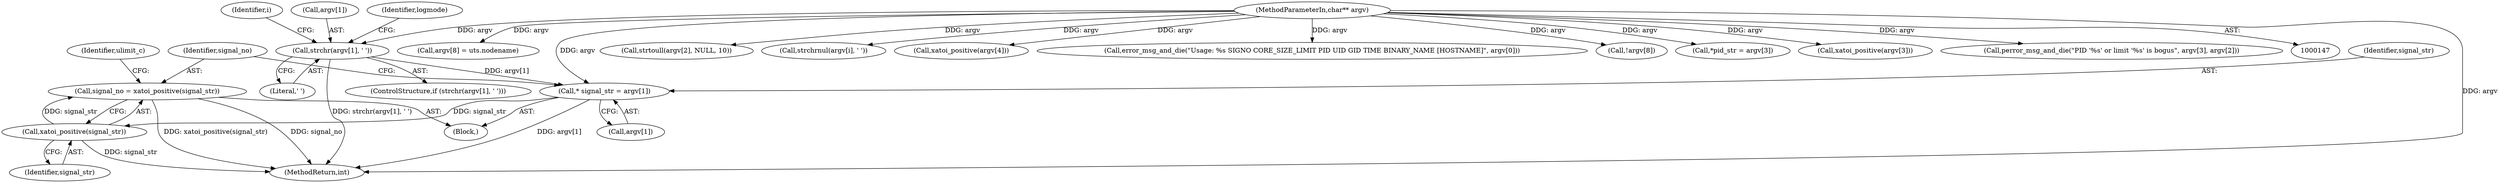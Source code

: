digraph "0_abrt_8939398b82006ba1fec4ed491339fc075f43fc7c_1@API" {
"1000268" [label="(Call,signal_no = xatoi_positive(signal_str))"];
"1000270" [label="(Call,xatoi_positive(signal_str))"];
"1000262" [label="(Call,* signal_str = argv[1])"];
"1000182" [label="(Call,strchr(argv[1], ' '))"];
"1000149" [label="(MethodParameterIn,char** argv)"];
"1000359" [label="(Call,argv[8] = uts.nodename)"];
"1000191" [label="(Identifier,i)"];
"1000275" [label="(Call,strtoull(argv[2], NULL, 10))"];
"1000149" [label="(MethodParameterIn,char** argv)"];
"1000183" [label="(Call,argv[1])"];
"1000270" [label="(Call,xatoi_positive(signal_str))"];
"1000262" [label="(Call,* signal_str = argv[1])"];
"1000201" [label="(Call,strchrnul(argv[i], ' '))"];
"1000315" [label="(Call,xatoi_positive(argv[4]))"];
"1001228" [label="(MethodReturn,int)"];
"1000182" [label="(Call,strchr(argv[1], ' '))"];
"1000274" [label="(Identifier,ulimit_c)"];
"1000176" [label="(Call,error_msg_and_die(\"Usage: %s SIGNO CORE_SIZE_LIMIT PID UID GID TIME BINARY_NAME [HOSTNAME]\", argv[0]))"];
"1000351" [label="(Call,!argv[8])"];
"1000150" [label="(Block,)"];
"1000271" [label="(Identifier,signal_str)"];
"1000269" [label="(Identifier,signal_no)"];
"1000300" [label="(Call,*pid_str = argv[3])"];
"1000209" [label="(Identifier,logmode)"];
"1000181" [label="(ControlStructure,if (strchr(argv[1], ' ')))"];
"1000308" [label="(Call,xatoi_positive(argv[3]))"];
"1000263" [label="(Identifier,signal_str)"];
"1000264" [label="(Call,argv[1])"];
"1000268" [label="(Call,signal_no = xatoi_positive(signal_str))"];
"1000186" [label="(Literal,' ')"];
"1000326" [label="(Call,perror_msg_and_die(\"PID '%s' or limit '%s' is bogus\", argv[3], argv[2]))"];
"1000268" -> "1000150"  [label="AST: "];
"1000268" -> "1000270"  [label="CFG: "];
"1000269" -> "1000268"  [label="AST: "];
"1000270" -> "1000268"  [label="AST: "];
"1000274" -> "1000268"  [label="CFG: "];
"1000268" -> "1001228"  [label="DDG: signal_no"];
"1000268" -> "1001228"  [label="DDG: xatoi_positive(signal_str)"];
"1000270" -> "1000268"  [label="DDG: signal_str"];
"1000270" -> "1000271"  [label="CFG: "];
"1000271" -> "1000270"  [label="AST: "];
"1000270" -> "1001228"  [label="DDG: signal_str"];
"1000262" -> "1000270"  [label="DDG: signal_str"];
"1000262" -> "1000150"  [label="AST: "];
"1000262" -> "1000264"  [label="CFG: "];
"1000263" -> "1000262"  [label="AST: "];
"1000264" -> "1000262"  [label="AST: "];
"1000269" -> "1000262"  [label="CFG: "];
"1000262" -> "1001228"  [label="DDG: argv[1]"];
"1000182" -> "1000262"  [label="DDG: argv[1]"];
"1000149" -> "1000262"  [label="DDG: argv"];
"1000182" -> "1000181"  [label="AST: "];
"1000182" -> "1000186"  [label="CFG: "];
"1000183" -> "1000182"  [label="AST: "];
"1000186" -> "1000182"  [label="AST: "];
"1000191" -> "1000182"  [label="CFG: "];
"1000209" -> "1000182"  [label="CFG: "];
"1000182" -> "1001228"  [label="DDG: strchr(argv[1], ' ')"];
"1000149" -> "1000182"  [label="DDG: argv"];
"1000149" -> "1000147"  [label="AST: "];
"1000149" -> "1001228"  [label="DDG: argv"];
"1000149" -> "1000176"  [label="DDG: argv"];
"1000149" -> "1000201"  [label="DDG: argv"];
"1000149" -> "1000275"  [label="DDG: argv"];
"1000149" -> "1000300"  [label="DDG: argv"];
"1000149" -> "1000308"  [label="DDG: argv"];
"1000149" -> "1000315"  [label="DDG: argv"];
"1000149" -> "1000326"  [label="DDG: argv"];
"1000149" -> "1000351"  [label="DDG: argv"];
"1000149" -> "1000359"  [label="DDG: argv"];
}
